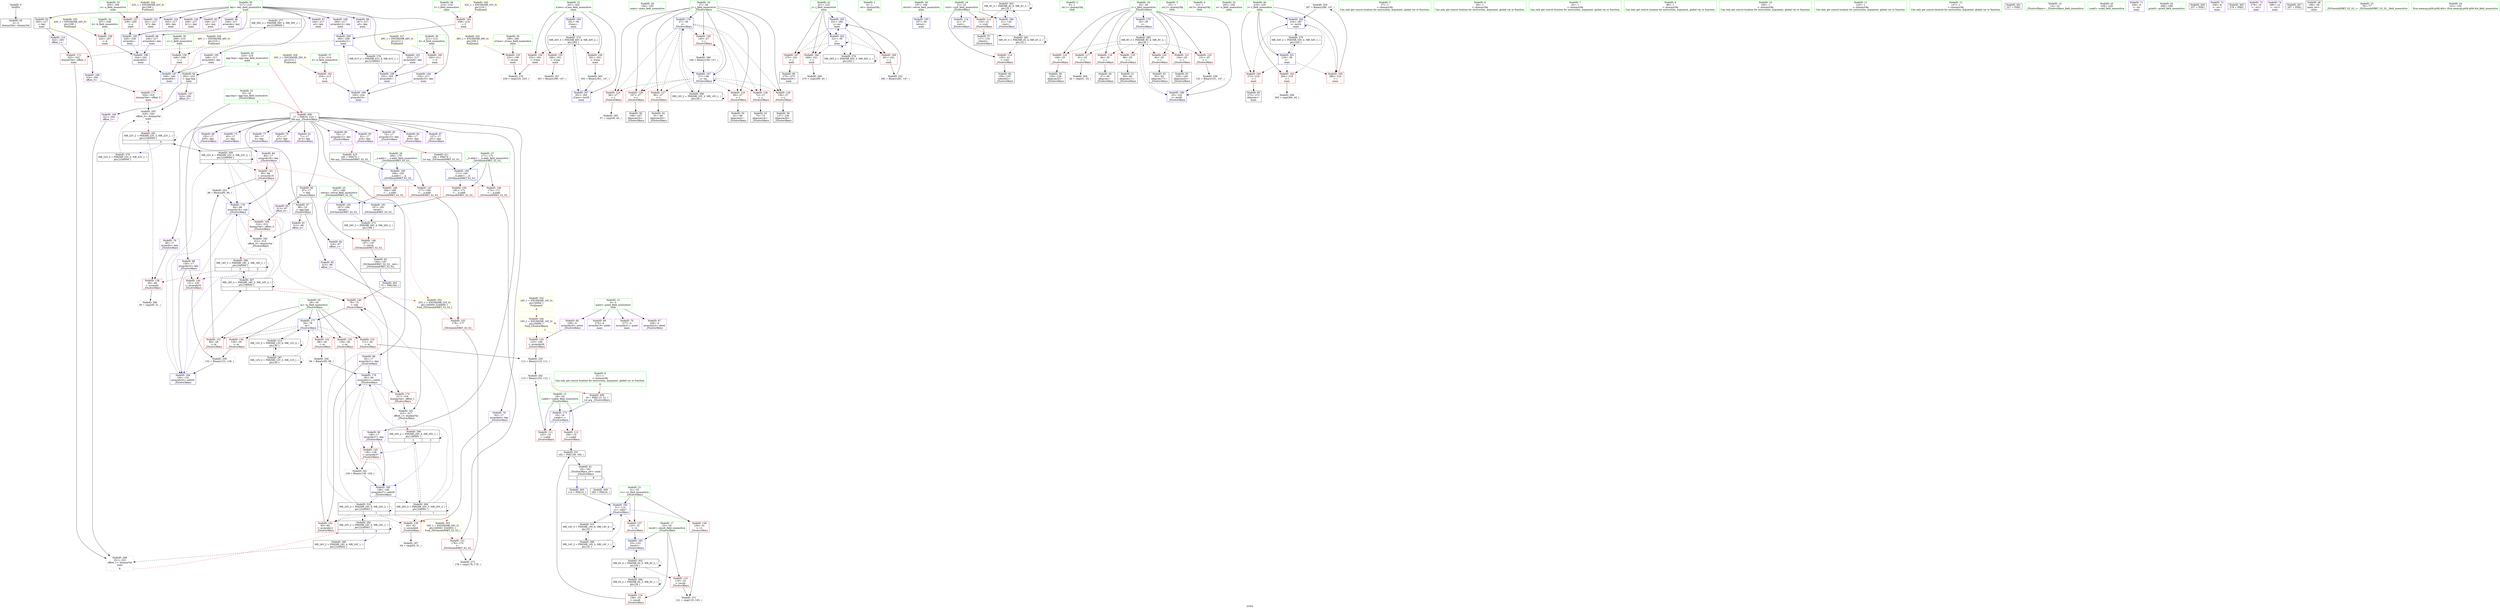 digraph "SVFG" {
	label="SVFG";

	Node0x55ce8af58470 [shape=record,color=grey,label="{NodeID: 0\nNullPtr}"];
	Node0x55ce8af58470 -> Node0x55ce8af82e20[style=solid];
	Node0x55ce8af9e7c0 [shape=record,color=black,label="{NodeID: 277\nMR_59V_2 = PHI(MR_59V_5, MR_59V_1, )\npts\{2180000 \}\n}"];
	Node0x55ce8af9e7c0 -> Node0x55ce8af86a50[style=dashed];
	Node0x55ce8af86980 [shape=record,color=blue,label="{NodeID: 194\n201\<--39\niCase\<--\nmain\n}"];
	Node0x55ce8af86980 -> Node0x55ce8af9d8c0[style=dashed];
	Node0x55ce8af83cf0 [shape=record,color=red,label="{NodeID: 111\n103\<--19\n\<--v.addr\n_Z5solve3Keyx\n}"];
	Node0x55ce8af83cf0 -> Node0x55ce8af87cb0[style=solid];
	Node0x55ce8af81fc0 [shape=record,color=green,label="{NodeID: 28\n194\<--195\nmain\<--main_field_insensitive\n}"];
	Node0x55ce8af89af0 [shape=record,color=red,label="{NodeID: 139\n63\<--62\n\<--arrayidx6\n_Z5solve3Keyx\n}"];
	Node0x55ce8af89af0 -> Node0x55ce8af88430[style=solid];
	Node0x55ce8af84760 [shape=record,color=black,label="{NodeID: 56\n108\<--107\nidxprom25\<--\n_Z5solve3Keyx\n}"];
	Node0x55ce8af8b1b0 [shape=record,color=red,label="{NodeID: 167\n275\<--221\n\<--j\nmain\n}"];
	Node0x55ce8af8b1b0 -> Node0x55ce8af84f80[style=solid];
	Node0x55ce8af85e20 [shape=record,color=purple,label="{NodeID: 84\n84\<--17\narrayidx18\<--key\n_Z5solve3Keyx\n}"];
	Node0x55ce8af85e20 -> Node0x55ce8af89c90[style=solid];
	Node0x55ce8af85e20 -> Node0x55ce8af8baa0[style=solid];
	Node0x55ce8af74750 [shape=record,color=green,label="{NodeID: 1\n6\<--1\n.str\<--dummyObj\nGlob }"];
	Node0x55ce8af9ecc0 [shape=record,color=black,label="{NodeID: 278\nMR_61V_2 = PHI(MR_61V_5, MR_61V_1, )\npts\{2180001 \}\n}"];
	Node0x55ce8af9ecc0 -> Node0x55ce8af86cc0[style=dashed];
	Node0x55ce8af86a50 [shape=record,color=blue,label="{NodeID: 195\n240\<--238\narrayidx\<--\nmain\n}"];
	Node0x55ce8af86a50 -> Node0x55ce8af86b20[style=dashed];
	Node0x55ce8af83dc0 [shape=record,color=red,label="{NodeID: 112\n160\<--19\n\<--v.addr\n_Z5solve3Keyx\n}"];
	Node0x55ce8af83dc0 -> Node0x55ce8af909c0[style=solid];
	Node0x55ce8af820c0 [shape=record,color=green,label="{NodeID: 29\n197\<--198\nretval\<--retval_field_insensitive\nmain\n}"];
	Node0x55ce8af820c0 -> Node0x55ce8af868b0[style=solid];
	Node0x55ce8af89bc0 [shape=record,color=red,label="{NodeID: 140\n78\<--75\n\<--call\n_Z5solve3Keyx\n}"];
	Node0x55ce8af89bc0 -> Node0x55ce8af8b9d0[style=solid];
	Node0x55ce8af84830 [shape=record,color=black,label="{NodeID: 57\n117\<--116\ntobool\<--\n_Z5solve3Keyx\n}"];
	Node0x55ce8af909c0 [shape=record,color=black,label="{NodeID: 251\n162 = PHI(158, 160, )\n}"];
	Node0x55ce8af909c0 -> Node0x55ce8af84b70[style=solid];
	Node0x55ce8af8b280 [shape=record,color=red,label="{NodeID: 168\n281\<--221\n\<--j\nmain\n}"];
	Node0x55ce8af8b280 -> Node0x55ce8af90f60[style=solid];
	Node0x55ce8af85ef0 [shape=record,color=purple,label="{NodeID: 85\n89\<--17\nb19\<--key\n_Z5solve3Keyx\n}"];
	Node0x55ce8af79020 [shape=record,color=green,label="{NodeID: 2\n8\<--1\n.str.1\<--dummyObj\nGlob }"];
	Node0x55ce8af9f1c0 [shape=record,color=black,label="{NodeID: 279\nMR_22V_2 = PHI(MR_22V_4, MR_22V_1, )\npts\{2240000 \}\n}"];
	Node0x55ce8af9f1c0 -> Node0x55ce8af87270[style=dashed];
	Node0x55ce8af86b20 [shape=record,color=blue,label="{NodeID: 196\n244\<--242\narrayidx4\<--\nmain\n}"];
	Node0x55ce8af86b20 -> Node0x55ce8af86bf0[style=dashed];
	Node0x55ce8af83e90 [shape=record,color=red,label="{NodeID: 113\n116\<--21\n\<--visit\n_Z5solve3Keyx\n}"];
	Node0x55ce8af83e90 -> Node0x55ce8af84830[style=solid];
	Node0x55ce8af82190 [shape=record,color=green,label="{NodeID: 30\n199\<--200\nnCase\<--nCase_field_insensitive\nmain\n}"];
	Node0x55ce8af82190 -> Node0x55ce8af8a650[style=solid];
	Node0x55ce8afa81c0 [shape=record,color=black,label="{NodeID: 307\nMR_18V_4 = PHI(MR_18V_5, MR_18V_2, )\npts\{340000 \}\n|{|<s5>1}}"];
	Node0x55ce8afa81c0 -> Node0x55ce8af89bc0[style=dashed];
	Node0x55ce8afa81c0 -> Node0x55ce8af89c90[style=dashed];
	Node0x55ce8afa81c0 -> Node0x55ce8af8baa0[style=dashed];
	Node0x55ce8afa81c0 -> Node0x55ce8afa27c0[style=dashed];
	Node0x55ce8afa81c0 -> Node0x55ce8afa81c0[style=dashed];
	Node0x55ce8afa81c0:s5 -> Node0x55ce8afaf580[style=dashed,color=red];
	Node0x55ce8af89c90 [shape=record,color=red,label="{NodeID: 141\n85\<--84\n\<--arrayidx18\n_Z5solve3Keyx\n}"];
	Node0x55ce8af89c90 -> Node0x55ce8af910e0[style=solid];
	Node0x55ce8af84900 [shape=record,color=black,label="{NodeID: 58\n129\<--128\nidxprom32\<--\n_Z5solve3Keyx\n}"];
	Node0x55ce8af90f60 [shape=record,color=grey,label="{NodeID: 252\n282 = Binary(281, 147, )\n}"];
	Node0x55ce8af90f60 -> Node0x55ce8af870d0[style=solid];
	Node0x55ce8af8b350 [shape=record,color=red,label="{NodeID: 169\n314\<--313\ndummyVal\<--offset_0\n_Z5solve3Keyx\n}"];
	Node0x55ce8af8b350 -> Node0x55ce8af8bc40[style=solid];
	Node0x55ce8af85fc0 [shape=record,color=purple,label="{NodeID: 86\n92\<--17\narrayidx21\<--key\n_Z5solve3Keyx\n}"];
	Node0x55ce8af85fc0 -> Node0x55ce8af89d60[style=solid];
	Node0x55ce8af85fc0 -> Node0x55ce8af8bb70[style=solid];
	Node0x55ce8af79bb0 [shape=record,color=green,label="{NodeID: 3\n10\<--1\n.str.2\<--dummyObj\nGlob }"];
	Node0x55ce8af9f6c0 [shape=record,color=black,label="{NodeID: 280\nMR_24V_2 = PHI(MR_24V_4, MR_24V_1, )\npts\{2240001 \}\n}"];
	Node0x55ce8af9f6c0 -> Node0x55ce8af87340[style=dashed];
	Node0x55ce8af86bf0 [shape=record,color=blue,label="{NodeID: 197\n248\<--246\narrayidx6\<--\nmain\n}"];
	Node0x55ce8af86bf0 -> Node0x55ce8af8b4f0[style=dashed];
	Node0x55ce8af86bf0 -> Node0x55ce8af9e7c0[style=dashed];
	Node0x55ce8af83f60 [shape=record,color=red,label="{NodeID: 114\n155\<--21\n\<--visit\n_Z5solve3Keyx\n}"];
	Node0x55ce8af83f60 -> Node0x55ce8af84aa0[style=solid];
	Node0x55ce8af82260 [shape=record,color=green,label="{NodeID: 31\n201\<--202\niCase\<--iCase_field_insensitive\nmain\n}"];
	Node0x55ce8af82260 -> Node0x55ce8af8a720[style=solid];
	Node0x55ce8af82260 -> Node0x55ce8af8a7f0[style=solid];
	Node0x55ce8af82260 -> Node0x55ce8af8a8c0[style=solid];
	Node0x55ce8af82260 -> Node0x55ce8af86980[style=solid];
	Node0x55ce8af82260 -> Node0x55ce8af87410[style=solid];
	Node0x55ce8afa86c0 [shape=record,color=black,label="{NodeID: 308\nMR_20V_4 = PHI(MR_20V_5, MR_20V_2, )\npts\{340001 \}\n|{|<s6>1}}"];
	Node0x55ce8afa86c0 -> Node0x55ce8af89af0[style=dashed];
	Node0x55ce8afa86c0 -> Node0x55ce8af89bc0[style=dashed];
	Node0x55ce8afa86c0 -> Node0x55ce8af89d60[style=dashed];
	Node0x55ce8afa86c0 -> Node0x55ce8af8bb70[style=dashed];
	Node0x55ce8afa86c0 -> Node0x55ce8afa2cc0[style=dashed];
	Node0x55ce8afa86c0 -> Node0x55ce8afa86c0[style=dashed];
	Node0x55ce8afa86c0:s6 -> Node0x55ce8afaf690[style=dashed,color=red];
	Node0x55ce8af89d60 [shape=record,color=red,label="{NodeID: 142\n93\<--92\n\<--arrayidx21\n_Z5solve3Keyx\n}"];
	Node0x55ce8af89d60 -> Node0x55ce8af91560[style=solid];
	Node0x55ce8af849d0 [shape=record,color=black,label="{NodeID: 59\n137\<--136\nidxprom36\<--\n_Z5solve3Keyx\n}"];
	Node0x55ce8af910e0 [shape=record,color=grey,label="{NodeID: 253\n86 = Binary(85, 80, )\n}"];
	Node0x55ce8af910e0 -> Node0x55ce8af8baa0[style=solid];
	Node0x55ce8af8b420 [shape=record,color=red,label="{NodeID: 170\n317\<--316\ndummyVal\<--offset_1\n_Z5solve3Keyx\n}"];
	Node0x55ce8af8b420 -> Node0x55ce8af8bd10[style=solid];
	Node0x55ce8af86090 [shape=record,color=purple,label="{NodeID: 87\n127\<--17\na31\<--key\n_Z5solve3Keyx\n}"];
	Node0x55ce8af5b410 [shape=record,color=green,label="{NodeID: 4\n12\<--1\n.str.3\<--dummyObj\nGlob }"];
	Node0x55ce8af86cc0 [shape=record,color=blue,label="{NodeID: 198\n252\<--250\narrayidx8\<--\nmain\n}"];
	Node0x55ce8af86cc0 -> Node0x55ce8af86d90[style=dashed];
	Node0x55ce8af84030 [shape=record,color=red,label="{NodeID: 115\n119\<--23\n\<--result\n_Z5solve3Keyx\n}"];
	Node0x55ce8af84030 -> Node0x55ce8af93bf0[style=solid];
	Node0x55ce8af82330 [shape=record,color=green,label="{NodeID: 32\n203\<--204\nn\<--n_field_insensitive\nmain\n}"];
	Node0x55ce8afa8bc0 [shape=record,color=black,label="{NodeID: 309\nMR_22V_4 = PHI(MR_22V_5, MR_22V_2, )\npts\{2240000 \}\n|{|<s5>1}}"];
	Node0x55ce8afa8bc0 -> Node0x55ce8af89bc0[style=dashed];
	Node0x55ce8afa8bc0 -> Node0x55ce8af89c90[style=dashed];
	Node0x55ce8afa8bc0 -> Node0x55ce8af8baa0[style=dashed];
	Node0x55ce8afa8bc0 -> Node0x55ce8afa31c0[style=dashed];
	Node0x55ce8afa8bc0 -> Node0x55ce8afa8bc0[style=dashed];
	Node0x55ce8afa8bc0:s5 -> Node0x55ce8afaf580[style=dashed,color=red];
	Node0x55ce8af89e30 [shape=record,color=red,label="{NodeID: 143\n110\<--109\n\<--arrayidx26\n_Z5solve3Keyx\n}"];
	Node0x55ce8af89e30 -> Node0x55ce8af913e0[style=solid];
	Node0x55ce8af84aa0 [shape=record,color=black,label="{NodeID: 60\n156\<--155\ntobool42\<--\n_Z5solve3Keyx\n}"];
	Node0x55ce8af91260 [shape=record,color=grey,label="{NodeID: 254\n287 = Binary(286, 147, )\n}"];
	Node0x55ce8af91260 -> Node0x55ce8af871a0[style=solid];
	Node0x55ce8af8b4f0 [shape=record,color=red,label="{NodeID: 171\n320\<--319\ndummyVal\<--offset_0\nmain\n}"];
	Node0x55ce8af8b4f0 -> Node0x55ce8af87270[style=solid];
	Node0x55ce8af86160 [shape=record,color=purple,label="{NodeID: 88\n130\<--17\narrayidx33\<--key\n_Z5solve3Keyx\n}"];
	Node0x55ce8af86160 -> Node0x55ce8af89f00[style=solid];
	Node0x55ce8af86160 -> Node0x55ce8af8bf80[style=solid];
	Node0x55ce8af5b1a0 [shape=record,color=green,label="{NodeID: 5\n37\<--1\n\<--dummyObj\nCan only get source location for instruction, argument, global var or function.}"];
	Node0x55ce8af86d90 [shape=record,color=blue,label="{NodeID: 199\n256\<--254\narrayidx10\<--\nmain\n}"];
	Node0x55ce8af86d90 -> Node0x55ce8af86e60[style=dashed];
	Node0x55ce8af88840 [shape=record,color=red,label="{NodeID: 116\n158\<--23\n\<--result\n_Z5solve3Keyx\n}"];
	Node0x55ce8af88840 -> Node0x55ce8af909c0[style=solid];
	Node0x55ce8af82400 [shape=record,color=green,label="{NodeID: 33\n205\<--206\na\<--a_field_insensitive\nmain\n}"];
	Node0x55ce8af82400 -> Node0x55ce8af8a990[style=solid];
	Node0x55ce8afa90c0 [shape=record,color=black,label="{NodeID: 310\nMR_24V_4 = PHI(MR_24V_5, MR_24V_2, )\npts\{2240001 \}\n|{|<s6>1}}"];
	Node0x55ce8afa90c0 -> Node0x55ce8af89af0[style=dashed];
	Node0x55ce8afa90c0 -> Node0x55ce8af89bc0[style=dashed];
	Node0x55ce8afa90c0 -> Node0x55ce8af89d60[style=dashed];
	Node0x55ce8afa90c0 -> Node0x55ce8af8bb70[style=dashed];
	Node0x55ce8afa90c0 -> Node0x55ce8afa36c0[style=dashed];
	Node0x55ce8afa90c0 -> Node0x55ce8afa90c0[style=dashed];
	Node0x55ce8afa90c0:s6 -> Node0x55ce8afaf690[style=dashed,color=red];
	Node0x55ce8af89f00 [shape=record,color=red,label="{NodeID: 144\n131\<--130\n\<--arrayidx33\n_Z5solve3Keyx\n}"];
	Node0x55ce8af89f00 -> Node0x55ce8af91860[style=solid];
	Node0x55ce8af84b70 [shape=record,color=black,label="{NodeID: 61\n16\<--162\n_Z5solve3Keyx_ret\<--cond\n_Z5solve3Keyx\n|{<s0>3|<s1>8}}"];
	Node0x55ce8af84b70:s0 -> Node0x55ce8afc88e0[style=solid,color=blue];
	Node0x55ce8af84b70:s1 -> Node0x55ce8afc8b80[style=solid,color=blue];
	Node0x55ce8af913e0 [shape=record,color=grey,label="{NodeID: 255\n112 = Binary(110, 111, )\n}"];
	Node0x55ce8af913e0 -> Node0x55ce8af87cb0[style=solid];
	Node0x55ce8af8b5c0 [shape=record,color=red,label="{NodeID: 172\n323\<--322\ndummyVal\<--offset_1\nmain\n}"];
	Node0x55ce8af8b5c0 -> Node0x55ce8af87340[style=solid];
	Node0x55ce8af86230 [shape=record,color=purple,label="{NodeID: 89\n135\<--17\nb35\<--key\n_Z5solve3Keyx\n}"];
	Node0x55ce8af80890 [shape=record,color=green,label="{NodeID: 6\n39\<--1\n\<--dummyObj\nCan only get source location for instruction, argument, global var or function.}"];
	Node0x55ce8afa09c0 [shape=record,color=black,label="{NodeID: 283\nMR_4V_3 = PHI(MR_4V_4, MR_4V_2, )\npts\{22 \}\n}"];
	Node0x55ce8afa09c0 -> Node0x55ce8af83f60[style=dashed];
	Node0x55ce8afa09c0 -> Node0x55ce8afa09c0[style=dashed];
	Node0x55ce8afa09c0 -> Node0x55ce8afa68c0[style=dashed];
	Node0x55ce8af86e60 [shape=record,color=blue,label="{NodeID: 200\n260\<--258\narrayidx12\<--\nmain\n}"];
	Node0x55ce8af86e60 -> Node0x55ce8af8b5c0[style=dashed];
	Node0x55ce8af86e60 -> Node0x55ce8af9ecc0[style=dashed];
	Node0x55ce8af88910 [shape=record,color=red,label="{NodeID: 117\n41\<--25\n\<--i\n_Z5solve3Keyx\n}"];
	Node0x55ce8af88910 -> Node0x55ce8af87fb0[style=solid];
	Node0x55ce8af824d0 [shape=record,color=green,label="{NodeID: 34\n207\<--208\nb\<--b_field_insensitive\nmain\n}"];
	Node0x55ce8af824d0 -> Node0x55ce8af8aa60[style=solid];
	Node0x55ce8af89fd0 [shape=record,color=red,label="{NodeID: 145\n139\<--138\n\<--arrayidx37\n_Z5solve3Keyx\n}"];
	Node0x55ce8af89fd0 -> Node0x55ce8af87b30[style=solid];
	Node0x55ce8af84c40 [shape=record,color=black,label="{NodeID: 62\n164\<--187\n_ZSt3minIxERKT_S2_S2__ret\<--\n_ZSt3minIxERKT_S2_S2_\n|{<s0>1}}"];
	Node0x55ce8af84c40:s0 -> Node0x55ce8afc86f0[style=solid,color=blue];
	Node0x55ce8af91560 [shape=record,color=grey,label="{NodeID: 256\n94 = Binary(93, 88, )\n}"];
	Node0x55ce8af91560 -> Node0x55ce8af8bb70[style=solid];
	Node0x55ce8af8b690 [shape=record,color=blue,label="{NodeID: 173\n19\<--18\nv.addr\<--v\n_Z5solve3Keyx\n}"];
	Node0x55ce8af8b690 -> Node0x55ce8af83cf0[style=dashed];
	Node0x55ce8af8b690 -> Node0x55ce8af83dc0[style=dashed];
	Node0x55ce8af86300 [shape=record,color=purple,label="{NodeID: 90\n138\<--17\narrayidx37\<--key\n_Z5solve3Keyx\n}"];
	Node0x55ce8af86300 -> Node0x55ce8af89fd0[style=solid];
	Node0x55ce8af86300 -> Node0x55ce8af8c050[style=solid];
	Node0x55ce8af80920 [shape=record,color=green,label="{NodeID: 7\n43\<--1\n\<--dummyObj\nCan only get source location for instruction, argument, global var or function.}"];
	Node0x55ce8afa0ec0 [shape=record,color=black,label="{NodeID: 284\nMR_6V_2 = PHI(MR_6V_3, MR_6V_1, )\npts\{24 \}\n}"];
	Node0x55ce8afa0ec0 -> Node0x55ce8af88840[style=dashed];
	Node0x55ce8afa0ec0 -> Node0x55ce8afa0ec0[style=dashed];
	Node0x55ce8afa0ec0 -> Node0x55ce8afa6dc0[style=dashed];
	Node0x55ce8af86f30 [shape=record,color=blue,label="{NodeID: 201\n219\<--39\ni\<--\nmain\n}"];
	Node0x55ce8af86f30 -> Node0x55ce8af8ae70[style=dashed];
	Node0x55ce8af86f30 -> Node0x55ce8af8af40[style=dashed];
	Node0x55ce8af86f30 -> Node0x55ce8af8b010[style=dashed];
	Node0x55ce8af86f30 -> Node0x55ce8af871a0[style=dashed];
	Node0x55ce8af86f30 -> Node0x55ce8af9ddc0[style=dashed];
	Node0x55ce8af889e0 [shape=record,color=red,label="{NodeID: 118\n46\<--25\n\<--i\n_Z5solve3Keyx\n}"];
	Node0x55ce8af889e0 -> Node0x55ce8af841b0[style=solid];
	Node0x55ce8af825a0 [shape=record,color=green,label="{NodeID: 35\n209\<--210\nc\<--c_field_insensitive\nmain\n}"];
	Node0x55ce8af825a0 -> Node0x55ce8af8ab30[style=solid];
	Node0x55ce8af8a0a0 [shape=record,color=red,label="{NodeID: 146\n187\<--167\n\<--retval\n_ZSt3minIxERKT_S2_S2_\n}"];
	Node0x55ce8af8a0a0 -> Node0x55ce8af84c40[style=solid];
	Node0x55ce8af84d10 [shape=record,color=black,label="{NodeID: 63\n293\<--217\n\<--key\nmain\n}"];
	Node0x55ce8af84d10 -> Node0x55ce8af83b50[style=solid];
	Node0x55ce8af84d10 -> Node0x55ce8af83c20[style=solid];
	Node0x55ce8af916e0 [shape=record,color=grey,label="{NodeID: 257\n291 = Binary(290, 147, )\n}"];
	Node0x55ce8af8b760 [shape=record,color=blue,label="{NodeID: 174\n21\<--37\nvisit\<--\n_Z5solve3Keyx\n}"];
	Node0x55ce8af8b760 -> Node0x55ce8afa09c0[style=dashed];
	Node0x55ce8af863d0 [shape=record,color=purple,label="{NodeID: 91\n312\<--96\noffset_0\<--\n}"];
	Node0x55ce8af863d0 -> Node0x55ce8af8bc40[style=solid];
	Node0x55ce8af79ca0 [shape=record,color=green,label="{NodeID: 8\n51\<--1\n\<--dummyObj\nCan only get source location for instruction, argument, global var or function.|{<s0>8}}"];
	Node0x55ce8af79ca0:s0 -> Node0x55ce8afc9a30[style=solid,color=red];
	Node0x55ce8afa13c0 [shape=record,color=black,label="{NodeID: 285\nMR_8V_3 = PHI(MR_8V_4, MR_8V_2, )\npts\{26 \}\n}"];
	Node0x55ce8afa13c0 -> Node0x55ce8af88910[style=dashed];
	Node0x55ce8afa13c0 -> Node0x55ce8af889e0[style=dashed];
	Node0x55ce8afa13c0 -> Node0x55ce8af88ab0[style=dashed];
	Node0x55ce8afa13c0 -> Node0x55ce8af88b80[style=dashed];
	Node0x55ce8afa13c0 -> Node0x55ce8af88c50[style=dashed];
	Node0x55ce8afa13c0 -> Node0x55ce8af88d20[style=dashed];
	Node0x55ce8afa13c0 -> Node0x55ce8af88df0[style=dashed];
	Node0x55ce8afa13c0 -> Node0x55ce8af8c2c0[style=dashed];
	Node0x55ce8af87000 [shape=record,color=blue,label="{NodeID: 202\n221\<--39\nj\<--\nmain\n}"];
	Node0x55ce8af87000 -> Node0x55ce8af8b0e0[style=dashed];
	Node0x55ce8af87000 -> Node0x55ce8af8b1b0[style=dashed];
	Node0x55ce8af87000 -> Node0x55ce8af8b280[style=dashed];
	Node0x55ce8af87000 -> Node0x55ce8af87000[style=dashed];
	Node0x55ce8af87000 -> Node0x55ce8af870d0[style=dashed];
	Node0x55ce8af87000 -> Node0x55ce8af9e2c0[style=dashed];
	Node0x55ce8af88ab0 [shape=record,color=red,label="{NodeID: 119\n68\<--25\n\<--i\n_Z5solve3Keyx\n}"];
	Node0x55ce8af88ab0 -> Node0x55ce8af84350[style=solid];
	Node0x55ce8af82670 [shape=record,color=green,label="{NodeID: 36\n211\<--212\nd\<--d_field_insensitive\nmain\n}"];
	Node0x55ce8af82670 -> Node0x55ce8af8ac00[style=solid];
	Node0x55ce8af8a170 [shape=record,color=red,label="{NodeID: 147\n177\<--169\n\<--__a.addr\n_ZSt3minIxERKT_S2_S2_\n}"];
	Node0x55ce8af8a170 -> Node0x55ce8af8a580[style=solid];
	Node0x55ce8af84de0 [shape=record,color=black,label="{NodeID: 64\n292\<--223\n\<--agg.tmp\nmain\n}"];
	Node0x55ce8af84de0 -> Node0x55ce8af839b0[style=solid];
	Node0x55ce8af84de0 -> Node0x55ce8af83a80[style=solid];
	Node0x55ce8af91860 [shape=record,color=grey,label="{NodeID: 258\n132 = Binary(131, 126, )\n}"];
	Node0x55ce8af91860 -> Node0x55ce8af8bf80[style=solid];
	Node0x55ce8af8b830 [shape=record,color=blue,label="{NodeID: 175\n25\<--39\ni\<--\n_Z5solve3Keyx\n}"];
	Node0x55ce8af8b830 -> Node0x55ce8afa13c0[style=dashed];
	Node0x55ce8af864a0 [shape=record,color=purple,label="{NodeID: 92\n315\<--96\noffset_1\<--\n}"];
	Node0x55ce8af864a0 -> Node0x55ce8af8bd10[style=solid];
	Node0x55ce8af79d30 [shape=record,color=green,label="{NodeID: 9\n99\<--1\n\<--dummyObj\nCan only get source location for instruction, argument, global var or function.}"];
	Node0x55ce8afa18c0 [shape=record,color=black,label="{NodeID: 286\nMR_10V_2 = PHI(MR_10V_3, MR_10V_1, )\npts\{28 \}\n}"];
	Node0x55ce8afa18c0 -> Node0x55ce8af8b900[style=dashed];
	Node0x55ce8afa18c0 -> Node0x55ce8afa18c0[style=dashed];
	Node0x55ce8af870d0 [shape=record,color=blue,label="{NodeID: 203\n221\<--282\nj\<--inc\nmain\n}"];
	Node0x55ce8af870d0 -> Node0x55ce8af8b0e0[style=dashed];
	Node0x55ce8af870d0 -> Node0x55ce8af8b1b0[style=dashed];
	Node0x55ce8af870d0 -> Node0x55ce8af8b280[style=dashed];
	Node0x55ce8af870d0 -> Node0x55ce8af87000[style=dashed];
	Node0x55ce8af870d0 -> Node0x55ce8af870d0[style=dashed];
	Node0x55ce8af870d0 -> Node0x55ce8af9e2c0[style=dashed];
	Node0x55ce8af88b80 [shape=record,color=red,label="{NodeID: 120\n82\<--25\n\<--i\n_Z5solve3Keyx\n}"];
	Node0x55ce8af88b80 -> Node0x55ce8af844f0[style=solid];
	Node0x55ce8af82740 [shape=record,color=green,label="{NodeID: 37\n213\<--214\ne\<--e_field_insensitive\nmain\n}"];
	Node0x55ce8af82740 -> Node0x55ce8af8acd0[style=solid];
	Node0x55ce8afaa4c0 [shape=record,color=black,label="{NodeID: 314\nMR_12V_5 = PHI(MR_12V_6, MR_12V_4, )\npts\{30 \}\n}"];
	Node0x55ce8afaa4c0 -> Node0x55ce8af8b9d0[style=dashed];
	Node0x55ce8afaa4c0 -> Node0x55ce8afa1dc0[style=dashed];
	Node0x55ce8afaa4c0 -> Node0x55ce8afaa4c0[style=dashed];
	Node0x55ce8af8a240 [shape=record,color=red,label="{NodeID: 148\n184\<--169\n\<--__a.addr\n_ZSt3minIxERKT_S2_S2_\n}"];
	Node0x55ce8af8a240 -> Node0x55ce8af867e0[style=solid];
	Node0x55ce8af84eb0 [shape=record,color=black,label="{NodeID: 65\n273\<--272\nidxprom\<--\nmain\n}"];
	Node0x55ce8af87830 [shape=record,color=grey,label="{NodeID: 259\n152 = Binary(151, 147, )\n}"];
	Node0x55ce8af87830 -> Node0x55ce8af8c2c0[style=solid];
	Node0x55ce8af8b900 [shape=record,color=blue,label="{NodeID: 176\n27\<--39\nj\<--\n_Z5solve3Keyx\n}"];
	Node0x55ce8af8b900 -> Node0x55ce8af88ec0[style=dashed];
	Node0x55ce8af8b900 -> Node0x55ce8af88f90[style=dashed];
	Node0x55ce8af8b900 -> Node0x55ce8af89060[style=dashed];
	Node0x55ce8af8b900 -> Node0x55ce8af89130[style=dashed];
	Node0x55ce8af8b900 -> Node0x55ce8af89200[style=dashed];
	Node0x55ce8af8b900 -> Node0x55ce8af892d0[style=dashed];
	Node0x55ce8af8b900 -> Node0x55ce8af893a0[style=dashed];
	Node0x55ce8af8b900 -> Node0x55ce8af8c1f0[style=dashed];
	Node0x55ce8af8b900 -> Node0x55ce8afa18c0[style=dashed];
	Node0x55ce8af86570 [shape=record,color=purple,label="{NodeID: 93\n313\<--97\noffset_0\<--\n}"];
	Node0x55ce8af86570 -> Node0x55ce8af8b350[style=solid];
	Node0x55ce8af80bd0 [shape=record,color=green,label="{NodeID: 10\n100\<--1\n\<--dummyObj\nCan only get source location for instruction, argument, global var or function.}"];
	Node0x55ce8afa1dc0 [shape=record,color=black,label="{NodeID: 287\nMR_12V_2 = PHI(MR_12V_3, MR_12V_1, )\npts\{30 \}\n}"];
	Node0x55ce8afa1dc0 -> Node0x55ce8af8b9d0[style=dashed];
	Node0x55ce8afa1dc0 -> Node0x55ce8afa1dc0[style=dashed];
	Node0x55ce8afa1dc0 -> Node0x55ce8afaa4c0[style=dashed];
	Node0x55ce8af871a0 [shape=record,color=blue,label="{NodeID: 204\n219\<--287\ni\<--inc24\nmain\n}"];
	Node0x55ce8af871a0 -> Node0x55ce8af8ae70[style=dashed];
	Node0x55ce8af871a0 -> Node0x55ce8af8af40[style=dashed];
	Node0x55ce8af871a0 -> Node0x55ce8af8b010[style=dashed];
	Node0x55ce8af871a0 -> Node0x55ce8af871a0[style=dashed];
	Node0x55ce8af871a0 -> Node0x55ce8af9ddc0[style=dashed];
	Node0x55ce8af88c50 [shape=record,color=red,label="{NodeID: 121\n104\<--25\n\<--i\n_Z5solve3Keyx\n}"];
	Node0x55ce8af88c50 -> Node0x55ce8af84690[style=solid];
	Node0x55ce8af82810 [shape=record,color=green,label="{NodeID: 38\n215\<--216\nf\<--f_field_insensitive\nmain\n}"];
	Node0x55ce8af82810 -> Node0x55ce8af8ada0[style=solid];
	Node0x55ce8afaa9c0 [shape=record,color=black,label="{NodeID: 315\nMR_14V_5 = PHI(MR_14V_6, MR_14V_4, )\npts\{32 \}\n}"];
	Node0x55ce8afaa9c0 -> Node0x55ce8af8bde0[style=dashed];
	Node0x55ce8afaa9c0 -> Node0x55ce8afa22c0[style=dashed];
	Node0x55ce8afaa9c0 -> Node0x55ce8afaa9c0[style=dashed];
	Node0x55ce8af8a310 [shape=record,color=red,label="{NodeID: 149\n175\<--171\n\<--__b.addr\n_ZSt3minIxERKT_S2_S2_\n}"];
	Node0x55ce8af8a310 -> Node0x55ce8af8a4b0[style=solid];
	Node0x55ce8af84f80 [shape=record,color=black,label="{NodeID: 66\n276\<--275\nidxprom20\<--\nmain\n}"];
	Node0x55ce8af879b0 [shape=record,color=grey,label="{NodeID: 260\n146 = Binary(145, 147, )\n}"];
	Node0x55ce8af879b0 -> Node0x55ce8af8c1f0[style=solid];
	Node0x55ce8af8b9d0 [shape=record,color=blue,label="{NodeID: 177\n29\<--78\nm\<--\n_Z5solve3Keyx\n}"];
	Node0x55ce8af8b9d0 -> Node0x55ce8af89470[style=dashed];
	Node0x55ce8af8b9d0 -> Node0x55ce8af89540[style=dashed];
	Node0x55ce8af8b9d0 -> Node0x55ce8af89610[style=dashed];
	Node0x55ce8af8b9d0 -> Node0x55ce8af896e0[style=dashed];
	Node0x55ce8af8b9d0 -> Node0x55ce8af897b0[style=dashed];
	Node0x55ce8af8b9d0 -> Node0x55ce8afaa4c0[style=dashed];
	Node0x55ce8af86640 [shape=record,color=purple,label="{NodeID: 94\n316\<--97\noffset_1\<--\n}"];
	Node0x55ce8af86640 -> Node0x55ce8af8b420[style=solid];
	Node0x55ce8af80c60 [shape=record,color=green,label="{NodeID: 11\n143\<--1\n\<--dummyObj\nCan only get source location for instruction, argument, global var or function.}"];
	Node0x55ce8afa22c0 [shape=record,color=black,label="{NodeID: 288\nMR_14V_2 = PHI(MR_14V_3, MR_14V_1, )\npts\{32 \}\n}"];
	Node0x55ce8afa22c0 -> Node0x55ce8af8bde0[style=dashed];
	Node0x55ce8afa22c0 -> Node0x55ce8afa22c0[style=dashed];
	Node0x55ce8afa22c0 -> Node0x55ce8afaa9c0[style=dashed];
	Node0x55ce8af87270 [shape=record,color=blue, style = dotted,label="{NodeID: 205\n318\<--320\noffset_0\<--dummyVal\nmain\n|{<s0>8}}"];
	Node0x55ce8af87270:s0 -> Node0x55ce8afa31c0[style=dashed,color=red];
	Node0x55ce8af88d20 [shape=record,color=red,label="{NodeID: 122\n128\<--25\n\<--i\n_Z5solve3Keyx\n}"];
	Node0x55ce8af88d20 -> Node0x55ce8af84900[style=solid];
	Node0x55ce8af828e0 [shape=record,color=green,label="{NodeID: 39\n217\<--218\nkey\<--key_field_insensitive\nmain\n}"];
	Node0x55ce8af828e0 -> Node0x55ce8af84d10[style=solid];
	Node0x55ce8af828e0 -> Node0x55ce8af86710[style=solid];
	Node0x55ce8af828e0 -> Node0x55ce8af830c0[style=solid];
	Node0x55ce8af828e0 -> Node0x55ce8af83190[style=solid];
	Node0x55ce8af828e0 -> Node0x55ce8af83260[style=solid];
	Node0x55ce8af828e0 -> Node0x55ce8af83330[style=solid];
	Node0x55ce8af828e0 -> Node0x55ce8af83400[style=solid];
	Node0x55ce8af828e0 -> Node0x55ce8af834d0[style=solid];
	Node0x55ce8af828e0 -> Node0x55ce8af835a0[style=solid];
	Node0x55ce8af828e0 -> Node0x55ce8af83670[style=solid];
	Node0x55ce8af828e0 -> Node0x55ce8af83740[style=solid];
	Node0x55ce8af828e0 -> Node0x55ce8af83810[style=solid];
	Node0x55ce8af828e0 -> Node0x55ce8af838e0[style=solid];
	Node0x55ce8af8a3e0 [shape=record,color=red,label="{NodeID: 150\n181\<--171\n\<--__b.addr\n_ZSt3minIxERKT_S2_S2_\n}"];
	Node0x55ce8af8a3e0 -> Node0x55ce8af8c530[style=solid];
	Node0x55ce8af85050 [shape=record,color=purple,label="{NodeID: 67\n106\<--4\narrayidx24\<--point\n_Z5solve3Keyx\n}"];
	Node0x55ce8afaee50 [shape=record,color=yellow,style=double,label="{NodeID: 344\n16V_1 = ENCHI(MR_16V_0)\npts\{50000 \}\nFun[_Z5solve3Keyx]|{|<s1>3}}"];
	Node0x55ce8afaee50 -> Node0x55ce8af89e30[style=dashed];
	Node0x55ce8afaee50:s1 -> Node0x55ce8afaee50[style=dashed,color=red];
	Node0x55ce8af87b30 [shape=record,color=grey,label="{NodeID: 261\n140 = Binary(139, 134, )\n}"];
	Node0x55ce8af87b30 -> Node0x55ce8af8c050[style=solid];
	Node0x55ce8af8baa0 [shape=record,color=blue,label="{NodeID: 178\n84\<--86\narrayidx18\<--sub\n_Z5solve3Keyx\n}"];
	Node0x55ce8af8baa0 -> Node0x55ce8af89f00[style=dashed];
	Node0x55ce8af8baa0 -> Node0x55ce8af8b350[style=dashed];
	Node0x55ce8af8baa0 -> Node0x55ce8af8bc40[style=dashed];
	Node0x55ce8af8baa0 -> Node0x55ce8af8bf80[style=dashed];
	Node0x55ce8af86710 [shape=record,color=purple,label="{NodeID: 95\n239\<--217\na2\<--key\nmain\n}"];
	Node0x55ce8af80cf0 [shape=record,color=green,label="{NodeID: 12\n147\<--1\n\<--dummyObj\nCan only get source location for instruction, argument, global var or function.}"];
	Node0x55ce8afa27c0 [shape=record,color=black,label="{NodeID: 289\nMR_18V_2 = PHI(MR_18V_3, MR_18V_1, )\npts\{340000 \}\n|{|<s3>3|<s4>3}}"];
	Node0x55ce8afa27c0 -> Node0x55ce8af89a20[style=dashed];
	Node0x55ce8afa27c0 -> Node0x55ce8afa27c0[style=dashed];
	Node0x55ce8afa27c0 -> Node0x55ce8afa81c0[style=dashed];
	Node0x55ce8afa27c0:s3 -> Node0x55ce8af89f00[style=dashed,color=blue];
	Node0x55ce8afa27c0:s4 -> Node0x55ce8af8bf80[style=dashed,color=blue];
	Node0x55ce8af87340 [shape=record,color=blue, style = dotted,label="{NodeID: 206\n321\<--323\noffset_1\<--dummyVal\nmain\n|{<s0>8}}"];
	Node0x55ce8af87340:s0 -> Node0x55ce8afa36c0[style=dashed,color=red];
	Node0x55ce8af88df0 [shape=record,color=red,label="{NodeID: 123\n151\<--25\n\<--i\n_Z5solve3Keyx\n}"];
	Node0x55ce8af88df0 -> Node0x55ce8af87830[style=solid];
	Node0x55ce8af829b0 [shape=record,color=green,label="{NodeID: 40\n219\<--220\ni\<--i_field_insensitive\nmain\n}"];
	Node0x55ce8af829b0 -> Node0x55ce8af8ae70[style=solid];
	Node0x55ce8af829b0 -> Node0x55ce8af8af40[style=solid];
	Node0x55ce8af829b0 -> Node0x55ce8af8b010[style=solid];
	Node0x55ce8af829b0 -> Node0x55ce8af86f30[style=solid];
	Node0x55ce8af829b0 -> Node0x55ce8af871a0[style=solid];
	Node0x55ce8af8a4b0 [shape=record,color=red,label="{NodeID: 151\n176\<--175\n\<--\n_ZSt3minIxERKT_S2_S2_\n}"];
	Node0x55ce8af8a4b0 -> Node0x55ce8af93d70[style=solid];
	Node0x55ce8af85120 [shape=record,color=purple,label="{NodeID: 68\n109\<--4\narrayidx26\<--point\n_Z5solve3Keyx\n}"];
	Node0x55ce8af85120 -> Node0x55ce8af89e30[style=solid];
	Node0x55ce8af87cb0 [shape=record,color=grey,label="{NodeID: 262\n113 = Binary(103, 112, )\n|{<s0>3}}"];
	Node0x55ce8af87cb0:s0 -> Node0x55ce8afc9a30[style=solid,color=red];
	Node0x55ce8af8bb70 [shape=record,color=blue,label="{NodeID: 179\n92\<--94\narrayidx21\<--sub22\n_Z5solve3Keyx\n}"];
	Node0x55ce8af8bb70 -> Node0x55ce8af89fd0[style=dashed];
	Node0x55ce8af8bb70 -> Node0x55ce8af8b420[style=dashed];
	Node0x55ce8af8bb70 -> Node0x55ce8af8bd10[style=dashed];
	Node0x55ce8af8bb70 -> Node0x55ce8af8c050[style=dashed];
	Node0x55ce8af830c0 [shape=record,color=purple,label="{NodeID: 96\n240\<--217\narrayidx\<--key\nmain\n}"];
	Node0x55ce8af830c0 -> Node0x55ce8af86a50[style=solid];
	Node0x55ce8af80d80 [shape=record,color=green,label="{NodeID: 13\n4\<--5\npoint\<--point_field_insensitive\nGlob }"];
	Node0x55ce8af80d80 -> Node0x55ce8af85050[style=solid];
	Node0x55ce8af80d80 -> Node0x55ce8af85120[style=solid];
	Node0x55ce8af80d80 -> Node0x55ce8af851f0[style=solid];
	Node0x55ce8af80d80 -> Node0x55ce8af852c0[style=solid];
	Node0x55ce8afa2cc0 [shape=record,color=black,label="{NodeID: 290\nMR_20V_2 = PHI(MR_20V_3, MR_20V_1, )\npts\{340001 \}\n|{|<s2>3|<s3>3}}"];
	Node0x55ce8afa2cc0 -> Node0x55ce8afa2cc0[style=dashed];
	Node0x55ce8afa2cc0 -> Node0x55ce8afa86c0[style=dashed];
	Node0x55ce8afa2cc0:s2 -> Node0x55ce8af89fd0[style=dashed,color=blue];
	Node0x55ce8afa2cc0:s3 -> Node0x55ce8af8c050[style=dashed,color=blue];
	Node0x55ce8af87410 [shape=record,color=blue,label="{NodeID: 207\n201\<--302\niCase\<--inc29\nmain\n}"];
	Node0x55ce8af87410 -> Node0x55ce8af9d8c0[style=dashed];
	Node0x55ce8af88ec0 [shape=record,color=red,label="{NodeID: 124\n56\<--27\n\<--j\n_Z5solve3Keyx\n}"];
	Node0x55ce8af88ec0 -> Node0x55ce8af88130[style=solid];
	Node0x55ce8af82a80 [shape=record,color=green,label="{NodeID: 41\n221\<--222\nj\<--j_field_insensitive\nmain\n}"];
	Node0x55ce8af82a80 -> Node0x55ce8af8b0e0[style=solid];
	Node0x55ce8af82a80 -> Node0x55ce8af8b1b0[style=solid];
	Node0x55ce8af82a80 -> Node0x55ce8af8b280[style=solid];
	Node0x55ce8af82a80 -> Node0x55ce8af87000[style=solid];
	Node0x55ce8af82a80 -> Node0x55ce8af870d0[style=solid];
	Node0x55ce8afc7bd0 [shape=record,color=black,label="{NodeID: 401\n227 = PHI()\n}"];
	Node0x55ce8af8a580 [shape=record,color=red,label="{NodeID: 152\n178\<--177\n\<--\n_ZSt3minIxERKT_S2_S2_\n}"];
	Node0x55ce8af8a580 -> Node0x55ce8af93d70[style=solid];
	Node0x55ce8af851f0 [shape=record,color=purple,label="{NodeID: 69\n274\<--4\narrayidx19\<--point\nmain\n}"];
	Node0x55ce8af87e30 [shape=record,color=grey,label="{NodeID: 263\n302 = Binary(301, 147, )\n}"];
	Node0x55ce8af87e30 -> Node0x55ce8af87410[style=solid];
	Node0x55ce8af8bc40 [shape=record,color=blue, style = dotted,label="{NodeID: 180\n312\<--314\noffset_0\<--dummyVal\n_Z5solve3Keyx\n|{<s0>3}}"];
	Node0x55ce8af8bc40:s0 -> Node0x55ce8afa27c0[style=dashed,color=red];
	Node0x55ce8af83190 [shape=record,color=purple,label="{NodeID: 97\n243\<--217\na3\<--key\nmain\n}"];
	Node0x55ce8af815c0 [shape=record,color=green,label="{NodeID: 14\n14\<--15\n_Z5solve3Keyx\<--_Z5solve3Keyx_field_insensitive\n}"];
	Node0x55ce8afa31c0 [shape=record,color=black,label="{NodeID: 291\nMR_22V_2 = PHI(MR_22V_3, MR_22V_1, )\npts\{2240000 \}\n|{|<s3>8}}"];
	Node0x55ce8afa31c0 -> Node0x55ce8af89a20[style=dashed];
	Node0x55ce8afa31c0 -> Node0x55ce8afa31c0[style=dashed];
	Node0x55ce8afa31c0 -> Node0x55ce8afa8bc0[style=dashed];
	Node0x55ce8afa31c0:s3 -> Node0x55ce8af9f1c0[style=dashed,color=blue];
	Node0x55ce8af88f90 [shape=record,color=red,label="{NodeID: 125\n60\<--27\n\<--j\n_Z5solve3Keyx\n}"];
	Node0x55ce8af88f90 -> Node0x55ce8af84280[style=solid];
	Node0x55ce8af82b50 [shape=record,color=green,label="{NodeID: 42\n223\<--224\nagg.tmp\<--agg.tmp_field_insensitive\nmain\n|{|<s1>8}}"];
	Node0x55ce8af82b50 -> Node0x55ce8af84de0[style=solid];
	Node0x55ce8af82b50:s1 -> Node0x55ce8afc8df0[style=solid,color=red];
	Node0x55ce8afc86f0 [shape=record,color=black,label="{NodeID: 402\n75 = PHI(164, )\n}"];
	Node0x55ce8afc86f0 -> Node0x55ce8af89bc0[style=solid];
	Node0x55ce8af8a650 [shape=record,color=red,label="{NodeID: 153\n233\<--199\n\<--nCase\nmain\n}"];
	Node0x55ce8af8a650 -> Node0x55ce8af93a70[style=solid];
	Node0x55ce8af852c0 [shape=record,color=purple,label="{NodeID: 70\n277\<--4\narrayidx21\<--point\nmain\n}"];
	Node0x55ce8af87fb0 [shape=record,color=grey,label="{NodeID: 264\n42 = cmp(41, 43, )\n}"];
	Node0x55ce8af8bd10 [shape=record,color=blue, style = dotted,label="{NodeID: 181\n315\<--317\noffset_1\<--dummyVal\n_Z5solve3Keyx\n|{<s0>3}}"];
	Node0x55ce8af8bd10:s0 -> Node0x55ce8afa2cc0[style=dashed,color=red];
	Node0x55ce8af83260 [shape=record,color=purple,label="{NodeID: 98\n244\<--217\narrayidx4\<--key\nmain\n}"];
	Node0x55ce8af83260 -> Node0x55ce8af86b20[style=solid];
	Node0x55ce8af81650 [shape=record,color=green,label="{NodeID: 15\n19\<--20\nv.addr\<--v.addr_field_insensitive\n_Z5solve3Keyx\n}"];
	Node0x55ce8af81650 -> Node0x55ce8af83cf0[style=solid];
	Node0x55ce8af81650 -> Node0x55ce8af83dc0[style=solid];
	Node0x55ce8af81650 -> Node0x55ce8af8b690[style=solid];
	Node0x55ce8afa36c0 [shape=record,color=black,label="{NodeID: 292\nMR_24V_2 = PHI(MR_24V_3, MR_24V_1, )\npts\{2240001 \}\n|{|<s2>8}}"];
	Node0x55ce8afa36c0 -> Node0x55ce8afa36c0[style=dashed];
	Node0x55ce8afa36c0 -> Node0x55ce8afa90c0[style=dashed];
	Node0x55ce8afa36c0:s2 -> Node0x55ce8af9f6c0[style=dashed,color=blue];
	Node0x55ce8af89060 [shape=record,color=red,label="{NodeID: 126\n72\<--27\n\<--j\n_Z5solve3Keyx\n}"];
	Node0x55ce8af89060 -> Node0x55ce8af84420[style=solid];
	Node0x55ce8af82c20 [shape=record,color=green,label="{NodeID: 43\n228\<--229\nscanf\<--scanf_field_insensitive\n}"];
	Node0x55ce8afc88e0 [shape=record,color=black,label="{NodeID: 403\n114 = PHI(16, )\n}"];
	Node0x55ce8afc88e0 -> Node0x55ce8af8bde0[style=solid];
	Node0x55ce8af8a720 [shape=record,color=red,label="{NodeID: 154\n232\<--201\n\<--iCase\nmain\n}"];
	Node0x55ce8af8a720 -> Node0x55ce8af93a70[style=solid];
	Node0x55ce8af85390 [shape=record,color=purple,label="{NodeID: 71\n226\<--6\n\<--.str\nmain\n}"];
	Node0x55ce8af88130 [shape=record,color=grey,label="{NodeID: 265\n57 = cmp(56, 43, )\n}"];
	Node0x55ce8af8bde0 [shape=record,color=blue,label="{NodeID: 182\n31\<--114\nvv\<--call27\n_Z5solve3Keyx\n}"];
	Node0x55ce8af8bde0 -> Node0x55ce8af89880[style=dashed];
	Node0x55ce8af8bde0 -> Node0x55ce8af89950[style=dashed];
	Node0x55ce8af8bde0 -> Node0x55ce8afaa9c0[style=dashed];
	Node0x55ce8af83330 [shape=record,color=purple,label="{NodeID: 99\n247\<--217\na5\<--key\nmain\n}"];
	Node0x55ce8af816e0 [shape=record,color=green,label="{NodeID: 16\n21\<--22\nvisit\<--visit_field_insensitive\n_Z5solve3Keyx\n}"];
	Node0x55ce8af816e0 -> Node0x55ce8af83e90[style=solid];
	Node0x55ce8af816e0 -> Node0x55ce8af83f60[style=solid];
	Node0x55ce8af816e0 -> Node0x55ce8af8b760[style=solid];
	Node0x55ce8af816e0 -> Node0x55ce8af8c120[style=solid];
	Node0x55ce8af89130 [shape=record,color=red,label="{NodeID: 127\n90\<--27\n\<--j\n_Z5solve3Keyx\n}"];
	Node0x55ce8af89130 -> Node0x55ce8af845c0[style=solid];
	Node0x55ce8af82d20 [shape=record,color=green,label="{NodeID: 44\n298\<--299\nprintf\<--printf_field_insensitive\n}"];
	Node0x55ce8afc89e0 [shape=record,color=black,label="{NodeID: 404\n237 = PHI()\n}"];
	Node0x55ce8af8a7f0 [shape=record,color=red,label="{NodeID: 155\n290\<--201\n\<--iCase\nmain\n}"];
	Node0x55ce8af8a7f0 -> Node0x55ce8af916e0[style=solid];
	Node0x55ce8af85460 [shape=record,color=purple,label="{NodeID: 72\n236\<--8\n\<--.str.1\nmain\n}"];
	Node0x55ce8af882b0 [shape=record,color=grey,label="{NodeID: 266\n50 = cmp(49, 51, )\n}"];
	Node0x55ce8af8beb0 [shape=record,color=blue,label="{NodeID: 183\n23\<--123\nresult\<--\n_Z5solve3Keyx\n}"];
	Node0x55ce8af8beb0 -> Node0x55ce8afa6dc0[style=dashed];
	Node0x55ce8af83400 [shape=record,color=purple,label="{NodeID: 100\n248\<--217\narrayidx6\<--key\nmain\n}"];
	Node0x55ce8af83400 -> Node0x55ce8af86bf0[style=solid];
	Node0x55ce8af81770 [shape=record,color=green,label="{NodeID: 17\n23\<--24\nresult\<--result_field_insensitive\n_Z5solve3Keyx\n}"];
	Node0x55ce8af81770 -> Node0x55ce8af84030[style=solid];
	Node0x55ce8af81770 -> Node0x55ce8af88840[style=solid];
	Node0x55ce8af81770 -> Node0x55ce8af8beb0[style=solid];
	Node0x55ce8af89200 [shape=record,color=red,label="{NodeID: 128\n107\<--27\n\<--j\n_Z5solve3Keyx\n}"];
	Node0x55ce8af89200 -> Node0x55ce8af84760[style=solid];
	Node0x55ce8af82e20 [shape=record,color=black,label="{NodeID: 45\n2\<--3\ndummyVal\<--dummyVal\n}"];
	Node0x55ce8afc8ab0 [shape=record,color=black,label="{NodeID: 405\n279 = PHI()\n}"];
	Node0x55ce8afad2e0 [shape=record,color=yellow,style=double,label="{NodeID: 322\n38V_1 = ENCHI(MR_38V_0)\npts\{200 \}\nFun[main]}"];
	Node0x55ce8afad2e0 -> Node0x55ce8af8a650[style=dashed];
	Node0x55ce8af8a8c0 [shape=record,color=red,label="{NodeID: 156\n301\<--201\n\<--iCase\nmain\n}"];
	Node0x55ce8af8a8c0 -> Node0x55ce8af87e30[style=solid];
	Node0x55ce8af85530 [shape=record,color=purple,label="{NodeID: 73\n278\<--10\n\<--.str.2\nmain\n}"];
	Node0x55ce8af88430 [shape=record,color=grey,label="{NodeID: 267\n64 = cmp(63, 51, )\n}"];
	Node0x55ce8af8bf80 [shape=record,color=blue,label="{NodeID: 184\n130\<--132\narrayidx33\<--add34\n_Z5solve3Keyx\n}"];
	Node0x55ce8af8bf80 -> Node0x55ce8afa81c0[style=dashed];
	Node0x55ce8af8bf80 -> Node0x55ce8afa8bc0[style=dashed];
	Node0x55ce8af834d0 [shape=record,color=purple,label="{NodeID: 101\n251\<--217\nb7\<--key\nmain\n}"];
	Node0x55ce8af81800 [shape=record,color=green,label="{NodeID: 18\n25\<--26\ni\<--i_field_insensitive\n_Z5solve3Keyx\n}"];
	Node0x55ce8af81800 -> Node0x55ce8af88910[style=solid];
	Node0x55ce8af81800 -> Node0x55ce8af889e0[style=solid];
	Node0x55ce8af81800 -> Node0x55ce8af88ab0[style=solid];
	Node0x55ce8af81800 -> Node0x55ce8af88b80[style=solid];
	Node0x55ce8af81800 -> Node0x55ce8af88c50[style=solid];
	Node0x55ce8af81800 -> Node0x55ce8af88d20[style=solid];
	Node0x55ce8af81800 -> Node0x55ce8af88df0[style=solid];
	Node0x55ce8af81800 -> Node0x55ce8af8b830[style=solid];
	Node0x55ce8af81800 -> Node0x55ce8af8c2c0[style=solid];
	Node0x55ce8af892d0 [shape=record,color=red,label="{NodeID: 129\n136\<--27\n\<--j\n_Z5solve3Keyx\n}"];
	Node0x55ce8af892d0 -> Node0x55ce8af849d0[style=solid];
	Node0x55ce8af82f20 [shape=record,color=black,label="{NodeID: 46\n97\<--17\n\<--key\n_Z5solve3Keyx\n}"];
	Node0x55ce8af82f20 -> Node0x55ce8af86570[style=solid];
	Node0x55ce8af82f20 -> Node0x55ce8af86640[style=solid];
	Node0x55ce8afc8b80 [shape=record,color=black,label="{NodeID: 406\n295 = PHI(16, )\n}"];
	Node0x55ce8af8a990 [shape=record,color=red,label="{NodeID: 157\n238\<--205\n\<--a\nmain\n}"];
	Node0x55ce8af8a990 -> Node0x55ce8af86a50[style=solid];
	Node0x55ce8af85600 [shape=record,color=purple,label="{NodeID: 74\n296\<--12\n\<--.str.3\nmain\n}"];
	Node0x55ce8af885b0 [shape=record,color=grey,label="{NodeID: 268\n270 = cmp(269, 43, )\n}"];
	Node0x55ce8af8c050 [shape=record,color=blue,label="{NodeID: 185\n138\<--140\narrayidx37\<--add38\n_Z5solve3Keyx\n}"];
	Node0x55ce8af8c050 -> Node0x55ce8afa86c0[style=dashed];
	Node0x55ce8af8c050 -> Node0x55ce8afa90c0[style=dashed];
	Node0x55ce8af835a0 [shape=record,color=purple,label="{NodeID: 102\n252\<--217\narrayidx8\<--key\nmain\n}"];
	Node0x55ce8af835a0 -> Node0x55ce8af86cc0[style=solid];
	Node0x55ce8af81890 [shape=record,color=green,label="{NodeID: 19\n27\<--28\nj\<--j_field_insensitive\n_Z5solve3Keyx\n}"];
	Node0x55ce8af81890 -> Node0x55ce8af88ec0[style=solid];
	Node0x55ce8af81890 -> Node0x55ce8af88f90[style=solid];
	Node0x55ce8af81890 -> Node0x55ce8af89060[style=solid];
	Node0x55ce8af81890 -> Node0x55ce8af89130[style=solid];
	Node0x55ce8af81890 -> Node0x55ce8af89200[style=solid];
	Node0x55ce8af81890 -> Node0x55ce8af892d0[style=solid];
	Node0x55ce8af81890 -> Node0x55ce8af893a0[style=solid];
	Node0x55ce8af81890 -> Node0x55ce8af8b900[style=solid];
	Node0x55ce8af81890 -> Node0x55ce8af8c1f0[style=solid];
	Node0x55ce8af893a0 [shape=record,color=red,label="{NodeID: 130\n145\<--27\n\<--j\n_Z5solve3Keyx\n}"];
	Node0x55ce8af893a0 -> Node0x55ce8af879b0[style=solid];
	Node0x55ce8af82ff0 [shape=record,color=black,label="{NodeID: 47\n96\<--33\n\<--agg.tmp\n_Z5solve3Keyx\n}"];
	Node0x55ce8af82ff0 -> Node0x55ce8af863d0[style=solid];
	Node0x55ce8af82ff0 -> Node0x55ce8af864a0[style=solid];
	Node0x55ce8afc8d20 [shape=record,color=black,label="{NodeID: 407\n297 = PHI()\n}"];
	Node0x55ce8afad4a0 [shape=record,color=yellow,style=double,label="{NodeID: 324\n42V_1 = ENCHI(MR_42V_0)\npts\{206 \}\nFun[main]}"];
	Node0x55ce8afad4a0 -> Node0x55ce8af8a990[style=dashed];
	Node0x55ce8af8aa60 [shape=record,color=red,label="{NodeID: 158\n242\<--207\n\<--b\nmain\n}"];
	Node0x55ce8af8aa60 -> Node0x55ce8af86b20[style=solid];
	Node0x55ce8af856d0 [shape=record,color=purple,label="{NodeID: 75\n45\<--17\na\<--key\n_Z5solve3Keyx\n}"];
	Node0x55ce8afaf580 [shape=record,color=yellow,style=double,label="{NodeID: 352\n32V_1 = ENCHI(MR_32V_0)\npts\{340000 2240000 \}\nFun[_ZSt3minIxERKT_S2_S2_]}"];
	Node0x55ce8afaf580 -> Node0x55ce8af8a580[style=dashed];
	Node0x55ce8af88730 [shape=record,color=grey,label="{NodeID: 269\n265 = cmp(264, 43, )\n}"];
	Node0x55ce8af8c120 [shape=record,color=blue,label="{NodeID: 186\n21\<--143\nvisit\<--\n_Z5solve3Keyx\n}"];
	Node0x55ce8af8c120 -> Node0x55ce8afa68c0[style=dashed];
	Node0x55ce8af83670 [shape=record,color=purple,label="{NodeID: 103\n255\<--217\nb9\<--key\nmain\n}"];
	Node0x55ce8af81920 [shape=record,color=green,label="{NodeID: 20\n29\<--30\nm\<--m_field_insensitive\n_Z5solve3Keyx\n}"];
	Node0x55ce8af81920 -> Node0x55ce8af89470[style=solid];
	Node0x55ce8af81920 -> Node0x55ce8af89540[style=solid];
	Node0x55ce8af81920 -> Node0x55ce8af89610[style=solid];
	Node0x55ce8af81920 -> Node0x55ce8af896e0[style=solid];
	Node0x55ce8af81920 -> Node0x55ce8af897b0[style=solid];
	Node0x55ce8af81920 -> Node0x55ce8af8b9d0[style=solid];
	Node0x55ce8af89470 [shape=record,color=red,label="{NodeID: 131\n80\<--29\n\<--m\n_Z5solve3Keyx\n}"];
	Node0x55ce8af89470 -> Node0x55ce8af910e0[style=solid];
	Node0x55ce8af840e0 [shape=record,color=black,label="{NodeID: 48\n196\<--39\nmain_ret\<--\nmain\n}"];
	Node0x55ce8afc8df0 [shape=record,color=black,label="{NodeID: 408\n17 = PHI(33, 223, )\n0th arg _Z5solve3Keyx }"];
	Node0x55ce8afc8df0 -> Node0x55ce8af82f20[style=solid];
	Node0x55ce8afc8df0 -> Node0x55ce8af856d0[style=solid];
	Node0x55ce8afc8df0 -> Node0x55ce8af857a0[style=solid];
	Node0x55ce8afc8df0 -> Node0x55ce8af85870[style=solid];
	Node0x55ce8afc8df0 -> Node0x55ce8af85940[style=solid];
	Node0x55ce8afc8df0 -> Node0x55ce8af85a10[style=solid];
	Node0x55ce8afc8df0 -> Node0x55ce8af85ae0[style=solid];
	Node0x55ce8afc8df0 -> Node0x55ce8af85bb0[style=solid];
	Node0x55ce8afc8df0 -> Node0x55ce8af85c80[style=solid];
	Node0x55ce8afc8df0 -> Node0x55ce8af85d50[style=solid];
	Node0x55ce8afc8df0 -> Node0x55ce8af85e20[style=solid];
	Node0x55ce8afc8df0 -> Node0x55ce8af85ef0[style=solid];
	Node0x55ce8afc8df0 -> Node0x55ce8af85fc0[style=solid];
	Node0x55ce8afc8df0 -> Node0x55ce8af86090[style=solid];
	Node0x55ce8afc8df0 -> Node0x55ce8af86160[style=solid];
	Node0x55ce8afc8df0 -> Node0x55ce8af86230[style=solid];
	Node0x55ce8afc8df0 -> Node0x55ce8af86300[style=solid];
	Node0x55ce8afad580 [shape=record,color=yellow,style=double,label="{NodeID: 325\n44V_1 = ENCHI(MR_44V_0)\npts\{208 \}\nFun[main]}"];
	Node0x55ce8afad580 -> Node0x55ce8af8aa60[style=dashed];
	Node0x55ce8af8ab30 [shape=record,color=red,label="{NodeID: 159\n246\<--209\n\<--c\nmain\n}"];
	Node0x55ce8af8ab30 -> Node0x55ce8af86bf0[style=solid];
	Node0x55ce8af857a0 [shape=record,color=purple,label="{NodeID: 76\n48\<--17\narrayidx\<--key\n_Z5solve3Keyx\n}"];
	Node0x55ce8af857a0 -> Node0x55ce8af89a20[style=solid];
	Node0x55ce8afaf690 [shape=record,color=yellow,style=double,label="{NodeID: 353\n34V_1 = ENCHI(MR_34V_0)\npts\{340001 2240001 \}\nFun[_ZSt3minIxERKT_S2_S2_]}"];
	Node0x55ce8afaf690 -> Node0x55ce8af8a4b0[style=dashed];
	Node0x55ce8af93a70 [shape=record,color=grey,label="{NodeID: 270\n234 = cmp(232, 233, )\n}"];
	Node0x55ce8af8c1f0 [shape=record,color=blue,label="{NodeID: 187\n27\<--146\nj\<--inc\n_Z5solve3Keyx\n}"];
	Node0x55ce8af8c1f0 -> Node0x55ce8af88ec0[style=dashed];
	Node0x55ce8af8c1f0 -> Node0x55ce8af88f90[style=dashed];
	Node0x55ce8af8c1f0 -> Node0x55ce8af89060[style=dashed];
	Node0x55ce8af8c1f0 -> Node0x55ce8af89130[style=dashed];
	Node0x55ce8af8c1f0 -> Node0x55ce8af89200[style=dashed];
	Node0x55ce8af8c1f0 -> Node0x55ce8af892d0[style=dashed];
	Node0x55ce8af8c1f0 -> Node0x55ce8af893a0[style=dashed];
	Node0x55ce8af8c1f0 -> Node0x55ce8af8c1f0[style=dashed];
	Node0x55ce8af8c1f0 -> Node0x55ce8afa18c0[style=dashed];
	Node0x55ce8af83740 [shape=record,color=purple,label="{NodeID: 104\n256\<--217\narrayidx10\<--key\nmain\n}"];
	Node0x55ce8af83740 -> Node0x55ce8af86d90[style=solid];
	Node0x55ce8af819b0 [shape=record,color=green,label="{NodeID: 21\n31\<--32\nvv\<--vv_field_insensitive\n_Z5solve3Keyx\n}"];
	Node0x55ce8af819b0 -> Node0x55ce8af89880[style=solid];
	Node0x55ce8af819b0 -> Node0x55ce8af89950[style=solid];
	Node0x55ce8af819b0 -> Node0x55ce8af8bde0[style=solid];
	Node0x55ce8af89540 [shape=record,color=red,label="{NodeID: 132\n88\<--29\n\<--m\n_Z5solve3Keyx\n}"];
	Node0x55ce8af89540 -> Node0x55ce8af91560[style=solid];
	Node0x55ce8af841b0 [shape=record,color=black,label="{NodeID: 49\n47\<--46\nidxprom\<--\n_Z5solve3Keyx\n}"];
	Node0x55ce8afc9a30 [shape=record,color=black,label="{NodeID: 409\n18 = PHI(113, 51, )\n1st arg _Z5solve3Keyx }"];
	Node0x55ce8afc9a30 -> Node0x55ce8af8b690[style=solid];
	Node0x55ce8afad660 [shape=record,color=yellow,style=double,label="{NodeID: 326\n46V_1 = ENCHI(MR_46V_0)\npts\{210 \}\nFun[main]}"];
	Node0x55ce8afad660 -> Node0x55ce8af8ab30[style=dashed];
	Node0x55ce8af8ac00 [shape=record,color=red,label="{NodeID: 160\n250\<--211\n\<--d\nmain\n}"];
	Node0x55ce8af8ac00 -> Node0x55ce8af86cc0[style=solid];
	Node0x55ce8af85870 [shape=record,color=purple,label="{NodeID: 77\n59\<--17\nb\<--key\n_Z5solve3Keyx\n}"];
	Node0x55ce8af93bf0 [shape=record,color=grey,label="{NodeID: 271\n121 = cmp(119, 120, )\n}"];
	Node0x55ce8af8c2c0 [shape=record,color=blue,label="{NodeID: 188\n25\<--152\ni\<--inc40\n_Z5solve3Keyx\n}"];
	Node0x55ce8af8c2c0 -> Node0x55ce8afa13c0[style=dashed];
	Node0x55ce8af83810 [shape=record,color=purple,label="{NodeID: 105\n259\<--217\nb11\<--key\nmain\n}"];
	Node0x55ce8af81a80 [shape=record,color=green,label="{NodeID: 22\n33\<--34\nagg.tmp\<--agg.tmp_field_insensitive\n_Z5solve3Keyx\n|{|<s1>3}}"];
	Node0x55ce8af81a80 -> Node0x55ce8af82ff0[style=solid];
	Node0x55ce8af81a80:s1 -> Node0x55ce8afc8df0[style=solid,color=red];
	Node0x55ce8af89610 [shape=record,color=red,label="{NodeID: 133\n111\<--29\n\<--m\n_Z5solve3Keyx\n}"];
	Node0x55ce8af89610 -> Node0x55ce8af913e0[style=solid];
	Node0x55ce8af84280 [shape=record,color=black,label="{NodeID: 50\n61\<--60\nidxprom5\<--\n_Z5solve3Keyx\n}"];
	Node0x55ce8afc9b80 [shape=record,color=black,label="{NodeID: 410\n165 = PHI(70, )\n0th arg _ZSt3minIxERKT_S2_S2_ }"];
	Node0x55ce8afc9b80 -> Node0x55ce8af8c390[style=solid];
	Node0x55ce8afad740 [shape=record,color=yellow,style=double,label="{NodeID: 327\n48V_1 = ENCHI(MR_48V_0)\npts\{212 \}\nFun[main]}"];
	Node0x55ce8afad740 -> Node0x55ce8af8ac00[style=dashed];
	Node0x55ce8af8acd0 [shape=record,color=red,label="{NodeID: 161\n254\<--213\n\<--e\nmain\n}"];
	Node0x55ce8af8acd0 -> Node0x55ce8af86d90[style=solid];
	Node0x55ce8af85940 [shape=record,color=purple,label="{NodeID: 78\n62\<--17\narrayidx6\<--key\n_Z5solve3Keyx\n}"];
	Node0x55ce8af85940 -> Node0x55ce8af89af0[style=solid];
	Node0x55ce8af93d70 [shape=record,color=grey,label="{NodeID: 272\n179 = cmp(176, 178, )\n}"];
	Node0x55ce8af8c390 [shape=record,color=blue,label="{NodeID: 189\n169\<--165\n__a.addr\<--__a\n_ZSt3minIxERKT_S2_S2_\n}"];
	Node0x55ce8af8c390 -> Node0x55ce8af8a170[style=dashed];
	Node0x55ce8af8c390 -> Node0x55ce8af8a240[style=dashed];
	Node0x55ce8af838e0 [shape=record,color=purple,label="{NodeID: 106\n260\<--217\narrayidx12\<--key\nmain\n}"];
	Node0x55ce8af838e0 -> Node0x55ce8af86e60[style=solid];
	Node0x55ce8af81b50 [shape=record,color=green,label="{NodeID: 23\n76\<--77\n_ZSt3minIxERKT_S2_S2_\<--_ZSt3minIxERKT_S2_S2__field_insensitive\n}"];
	Node0x55ce8af896e0 [shape=record,color=red,label="{NodeID: 134\n126\<--29\n\<--m\n_Z5solve3Keyx\n}"];
	Node0x55ce8af896e0 -> Node0x55ce8af91860[style=solid];
	Node0x55ce8af84350 [shape=record,color=black,label="{NodeID: 51\n69\<--68\nidxprom11\<--\n_Z5solve3Keyx\n}"];
	Node0x55ce8afc9c90 [shape=record,color=black,label="{NodeID: 411\n166 = PHI(74, )\n1st arg _ZSt3minIxERKT_S2_S2_ }"];
	Node0x55ce8afc9c90 -> Node0x55ce8af8c460[style=solid];
	Node0x55ce8afad820 [shape=record,color=yellow,style=double,label="{NodeID: 328\n50V_1 = ENCHI(MR_50V_0)\npts\{214 \}\nFun[main]}"];
	Node0x55ce8afad820 -> Node0x55ce8af8acd0[style=dashed];
	Node0x55ce8af8ada0 [shape=record,color=red,label="{NodeID: 162\n258\<--215\n\<--f\nmain\n}"];
	Node0x55ce8af8ada0 -> Node0x55ce8af86e60[style=solid];
	Node0x55ce8af85a10 [shape=record,color=purple,label="{NodeID: 79\n67\<--17\na10\<--key\n_Z5solve3Keyx\n}"];
	Node0x55ce8af9d3c0 [shape=record,color=black,label="{NodeID: 273\nMR_26V_3 = PHI(MR_26V_4, MR_26V_2, )\npts\{168 \}\n}"];
	Node0x55ce8af9d3c0 -> Node0x55ce8af8a0a0[style=dashed];
	Node0x55ce8af8c460 [shape=record,color=blue,label="{NodeID: 190\n171\<--166\n__b.addr\<--__b\n_ZSt3minIxERKT_S2_S2_\n}"];
	Node0x55ce8af8c460 -> Node0x55ce8af8a310[style=dashed];
	Node0x55ce8af8c460 -> Node0x55ce8af8a3e0[style=dashed];
	Node0x55ce8af839b0 [shape=record,color=purple,label="{NodeID: 107\n318\<--292\noffset_0\<--\n}"];
	Node0x55ce8af839b0 -> Node0x55ce8af87270[style=solid];
	Node0x55ce8af81c50 [shape=record,color=green,label="{NodeID: 24\n101\<--102\nllvm.memcpy.p0i8.p0i8.i64\<--llvm.memcpy.p0i8.p0i8.i64_field_insensitive\n}"];
	Node0x55ce8af897b0 [shape=record,color=red,label="{NodeID: 135\n134\<--29\n\<--m\n_Z5solve3Keyx\n}"];
	Node0x55ce8af897b0 -> Node0x55ce8af87b30[style=solid];
	Node0x55ce8af84420 [shape=record,color=black,label="{NodeID: 52\n73\<--72\nidxprom14\<--\n_Z5solve3Keyx\n}"];
	Node0x55ce8afad900 [shape=record,color=yellow,style=double,label="{NodeID: 329\n52V_1 = ENCHI(MR_52V_0)\npts\{216 \}\nFun[main]}"];
	Node0x55ce8afad900 -> Node0x55ce8af8ada0[style=dashed];
	Node0x55ce8af8ae70 [shape=record,color=red,label="{NodeID: 163\n264\<--219\n\<--i\nmain\n}"];
	Node0x55ce8af8ae70 -> Node0x55ce8af88730[style=solid];
	Node0x55ce8af85ae0 [shape=record,color=purple,label="{NodeID: 80\n70\<--17\narrayidx12\<--key\n_Z5solve3Keyx\n|{<s0>1}}"];
	Node0x55ce8af85ae0:s0 -> Node0x55ce8afc9b80[style=solid,color=red];
	Node0x55ce8af9d8c0 [shape=record,color=black,label="{NodeID: 274\nMR_40V_3 = PHI(MR_40V_4, MR_40V_2, )\npts\{202 \}\n}"];
	Node0x55ce8af9d8c0 -> Node0x55ce8af8a720[style=dashed];
	Node0x55ce8af9d8c0 -> Node0x55ce8af8a7f0[style=dashed];
	Node0x55ce8af9d8c0 -> Node0x55ce8af8a8c0[style=dashed];
	Node0x55ce8af9d8c0 -> Node0x55ce8af87410[style=dashed];
	Node0x55ce8af8c530 [shape=record,color=blue,label="{NodeID: 191\n167\<--181\nretval\<--\n_ZSt3minIxERKT_S2_S2_\n}"];
	Node0x55ce8af8c530 -> Node0x55ce8af9d3c0[style=dashed];
	Node0x55ce8af83a80 [shape=record,color=purple,label="{NodeID: 108\n321\<--292\noffset_1\<--\n}"];
	Node0x55ce8af83a80 -> Node0x55ce8af87340[style=solid];
	Node0x55ce8af81d50 [shape=record,color=green,label="{NodeID: 25\n167\<--168\nretval\<--retval_field_insensitive\n_ZSt3minIxERKT_S2_S2_\n}"];
	Node0x55ce8af81d50 -> Node0x55ce8af8a0a0[style=solid];
	Node0x55ce8af81d50 -> Node0x55ce8af8c530[style=solid];
	Node0x55ce8af81d50 -> Node0x55ce8af867e0[style=solid];
	Node0x55ce8afa68c0 [shape=record,color=black,label="{NodeID: 302\nMR_4V_5 = PHI(MR_4V_6, MR_4V_3, )\npts\{22 \}\n}"];
	Node0x55ce8afa68c0 -> Node0x55ce8af83e90[style=dashed];
	Node0x55ce8afa68c0 -> Node0x55ce8af8c120[style=dashed];
	Node0x55ce8afa68c0 -> Node0x55ce8afa09c0[style=dashed];
	Node0x55ce8afa68c0 -> Node0x55ce8afa68c0[style=dashed];
	Node0x55ce8af89880 [shape=record,color=red,label="{NodeID: 136\n120\<--31\n\<--vv\n_Z5solve3Keyx\n}"];
	Node0x55ce8af89880 -> Node0x55ce8af93bf0[style=solid];
	Node0x55ce8af844f0 [shape=record,color=black,label="{NodeID: 53\n83\<--82\nidxprom17\<--\n_Z5solve3Keyx\n}"];
	Node0x55ce8af8af40 [shape=record,color=red,label="{NodeID: 164\n272\<--219\n\<--i\nmain\n}"];
	Node0x55ce8af8af40 -> Node0x55ce8af84eb0[style=solid];
	Node0x55ce8af85bb0 [shape=record,color=purple,label="{NodeID: 81\n71\<--17\nb13\<--key\n_Z5solve3Keyx\n}"];
	Node0x55ce8af9ddc0 [shape=record,color=black,label="{NodeID: 275\nMR_54V_2 = PHI(MR_54V_4, MR_54V_1, )\npts\{220 \}\n}"];
	Node0x55ce8af9ddc0 -> Node0x55ce8af86f30[style=dashed];
	Node0x55ce8af867e0 [shape=record,color=blue,label="{NodeID: 192\n167\<--184\nretval\<--\n_ZSt3minIxERKT_S2_S2_\n}"];
	Node0x55ce8af867e0 -> Node0x55ce8af9d3c0[style=dashed];
	Node0x55ce8af83b50 [shape=record,color=purple,label="{NodeID: 109\n319\<--293\noffset_0\<--\n}"];
	Node0x55ce8af83b50 -> Node0x55ce8af8b4f0[style=solid];
	Node0x55ce8af81e20 [shape=record,color=green,label="{NodeID: 26\n169\<--170\n__a.addr\<--__a.addr_field_insensitive\n_ZSt3minIxERKT_S2_S2_\n}"];
	Node0x55ce8af81e20 -> Node0x55ce8af8a170[style=solid];
	Node0x55ce8af81e20 -> Node0x55ce8af8a240[style=solid];
	Node0x55ce8af81e20 -> Node0x55ce8af8c390[style=solid];
	Node0x55ce8afa6dc0 [shape=record,color=black,label="{NodeID: 303\nMR_6V_4 = PHI(MR_6V_5, MR_6V_2, )\npts\{24 \}\n}"];
	Node0x55ce8afa6dc0 -> Node0x55ce8af84030[style=dashed];
	Node0x55ce8afa6dc0 -> Node0x55ce8af8beb0[style=dashed];
	Node0x55ce8afa6dc0 -> Node0x55ce8afa0ec0[style=dashed];
	Node0x55ce8afa6dc0 -> Node0x55ce8afa6dc0[style=dashed];
	Node0x55ce8af89950 [shape=record,color=red,label="{NodeID: 137\n123\<--31\n\<--vv\n_Z5solve3Keyx\n}"];
	Node0x55ce8af89950 -> Node0x55ce8af8beb0[style=solid];
	Node0x55ce8af845c0 [shape=record,color=black,label="{NodeID: 54\n91\<--90\nidxprom20\<--\n_Z5solve3Keyx\n}"];
	Node0x55ce8af8b010 [shape=record,color=red,label="{NodeID: 165\n286\<--219\n\<--i\nmain\n}"];
	Node0x55ce8af8b010 -> Node0x55ce8af91260[style=solid];
	Node0x55ce8af85c80 [shape=record,color=purple,label="{NodeID: 82\n74\<--17\narrayidx15\<--key\n_Z5solve3Keyx\n|{<s0>1}}"];
	Node0x55ce8af85c80:s0 -> Node0x55ce8afc9c90[style=solid,color=red];
	Node0x55ce8af9e2c0 [shape=record,color=black,label="{NodeID: 276\nMR_56V_2 = PHI(MR_56V_3, MR_56V_1, )\npts\{222 \}\n}"];
	Node0x55ce8af9e2c0 -> Node0x55ce8af87000[style=dashed];
	Node0x55ce8af9e2c0 -> Node0x55ce8af9e2c0[style=dashed];
	Node0x55ce8af868b0 [shape=record,color=blue,label="{NodeID: 193\n197\<--39\nretval\<--\nmain\n}"];
	Node0x55ce8af83c20 [shape=record,color=purple,label="{NodeID: 110\n322\<--293\noffset_1\<--\n}"];
	Node0x55ce8af83c20 -> Node0x55ce8af8b5c0[style=solid];
	Node0x55ce8af81ef0 [shape=record,color=green,label="{NodeID: 27\n171\<--172\n__b.addr\<--__b.addr_field_insensitive\n_ZSt3minIxERKT_S2_S2_\n}"];
	Node0x55ce8af81ef0 -> Node0x55ce8af8a310[style=solid];
	Node0x55ce8af81ef0 -> Node0x55ce8af8a3e0[style=solid];
	Node0x55ce8af81ef0 -> Node0x55ce8af8c460[style=solid];
	Node0x55ce8af89a20 [shape=record,color=red,label="{NodeID: 138\n49\<--48\n\<--arrayidx\n_Z5solve3Keyx\n}"];
	Node0x55ce8af89a20 -> Node0x55ce8af882b0[style=solid];
	Node0x55ce8af84690 [shape=record,color=black,label="{NodeID: 55\n105\<--104\nidxprom23\<--\n_Z5solve3Keyx\n}"];
	Node0x55ce8afa0280 [shape=record,color=yellow,style=double,label="{NodeID: 332\n16V_1 = ENCHI(MR_16V_0)\npts\{50000 \}\nFun[main]|{<s0>8}}"];
	Node0x55ce8afa0280:s0 -> Node0x55ce8afaee50[style=dashed,color=red];
	Node0x55ce8af8b0e0 [shape=record,color=red,label="{NodeID: 166\n269\<--221\n\<--j\nmain\n}"];
	Node0x55ce8af8b0e0 -> Node0x55ce8af885b0[style=solid];
	Node0x55ce8af85d50 [shape=record,color=purple,label="{NodeID: 83\n81\<--17\na16\<--key\n_Z5solve3Keyx\n}"];
}
